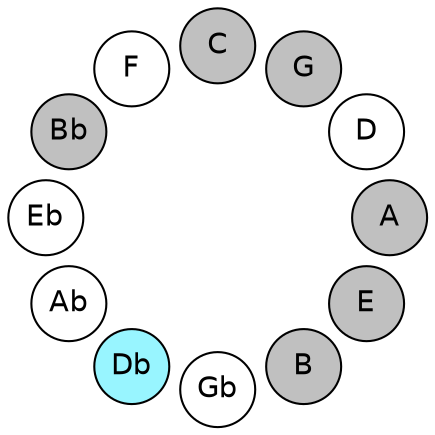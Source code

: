 
graph {

layout = circo;
mindist = .1

node [shape = circle, fontname = Helvetica, margin = 0, style = filled]
edge [style=invis]

subgraph 1 {
	E -- B -- Gb -- Db -- Ab -- Eb -- Bb -- F -- C -- G -- D -- A -- E
}

E [fillcolor = gray];
B [fillcolor = gray];
Gb [fillcolor = white];
Db [fillcolor = cadetblue1];
Ab [fillcolor = white];
Eb [fillcolor = white];
Bb [fillcolor = gray];
F [fillcolor = white];
C [fillcolor = gray];
G [fillcolor = gray];
D [fillcolor = white];
A [fillcolor = gray];
}
